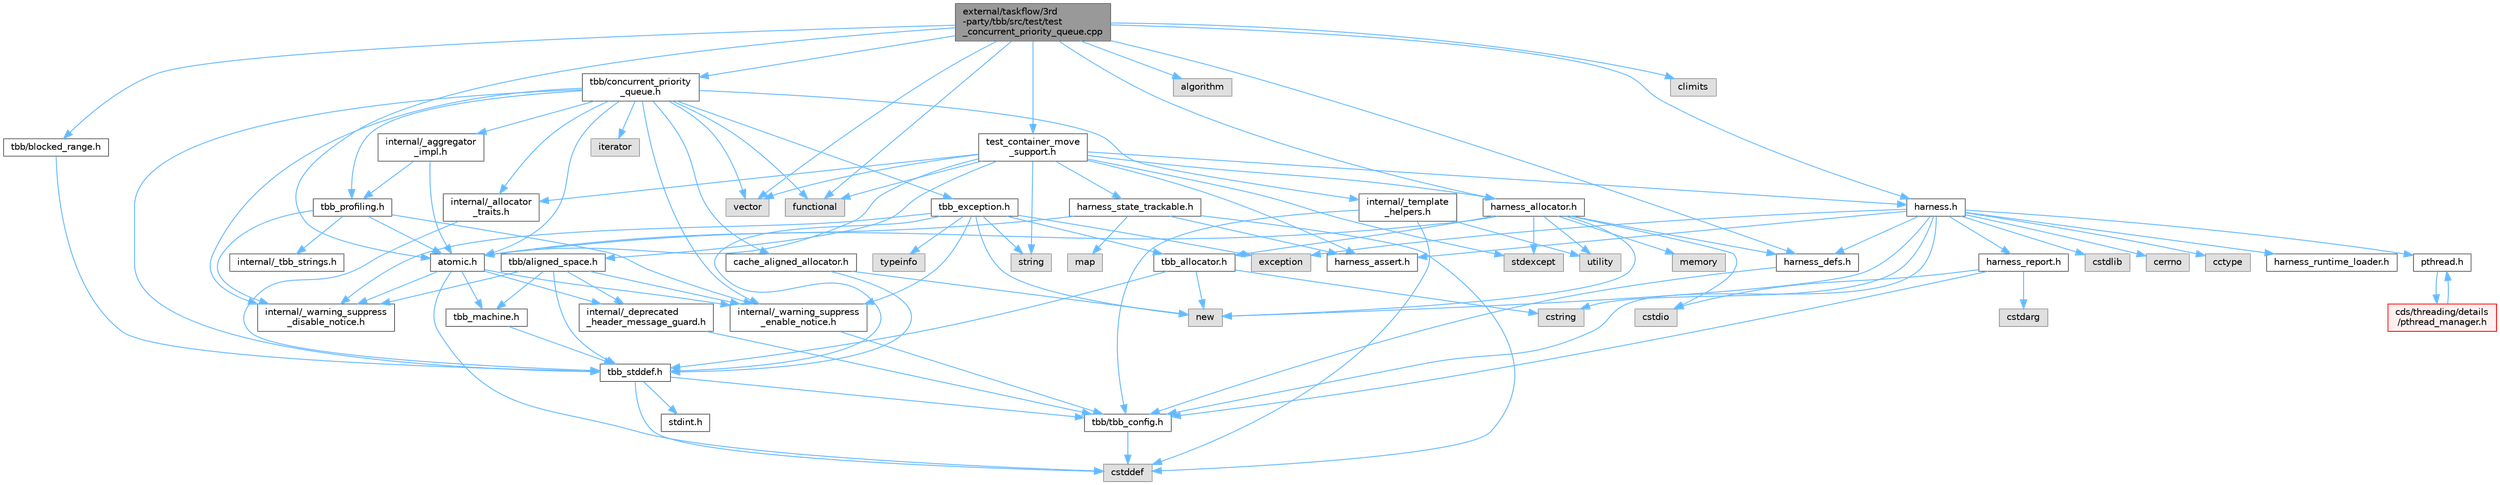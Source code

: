 digraph "external/taskflow/3rd-party/tbb/src/test/test_concurrent_priority_queue.cpp"
{
 // LATEX_PDF_SIZE
  bgcolor="transparent";
  edge [fontname=Helvetica,fontsize=10,labelfontname=Helvetica,labelfontsize=10];
  node [fontname=Helvetica,fontsize=10,shape=box,height=0.2,width=0.4];
  Node1 [id="Node000001",label="external/taskflow/3rd\l-party/tbb/src/test/test\l_concurrent_priority_queue.cpp",height=0.2,width=0.4,color="gray40", fillcolor="grey60", style="filled", fontcolor="black",tooltip=" "];
  Node1 -> Node2 [id="edge107_Node000001_Node000002",color="steelblue1",style="solid",tooltip=" "];
  Node2 [id="Node000002",label="harness_defs.h",height=0.2,width=0.4,color="grey40", fillcolor="white", style="filled",URL="$harness__defs_8h.html",tooltip=" "];
  Node2 -> Node3 [id="edge108_Node000002_Node000003",color="steelblue1",style="solid",tooltip=" "];
  Node3 [id="Node000003",label="tbb/tbb_config.h",height=0.2,width=0.4,color="grey40", fillcolor="white", style="filled",URL="$tbb__config_8h.html",tooltip=" "];
  Node3 -> Node4 [id="edge109_Node000003_Node000004",color="steelblue1",style="solid",tooltip=" "];
  Node4 [id="Node000004",label="cstddef",height=0.2,width=0.4,color="grey60", fillcolor="#E0E0E0", style="filled",tooltip=" "];
  Node1 -> Node5 [id="edge110_Node000001_Node000005",color="steelblue1",style="solid",tooltip=" "];
  Node5 [id="Node000005",label="tbb/concurrent_priority\l_queue.h",height=0.2,width=0.4,color="grey40", fillcolor="white", style="filled",URL="$concurrent__priority__queue_8h.html",tooltip=" "];
  Node5 -> Node6 [id="edge111_Node000005_Node000006",color="steelblue1",style="solid",tooltip=" "];
  Node6 [id="Node000006",label="internal/_warning_suppress\l_enable_notice.h",height=0.2,width=0.4,color="grey40", fillcolor="white", style="filled",URL="$__warning__suppress__enable__notice_8h.html",tooltip=" "];
  Node6 -> Node3 [id="edge112_Node000006_Node000003",color="steelblue1",style="solid",tooltip=" "];
  Node5 -> Node7 [id="edge113_Node000005_Node000007",color="steelblue1",style="solid",tooltip=" "];
  Node7 [id="Node000007",label="atomic.h",height=0.2,width=0.4,color="grey40", fillcolor="white", style="filled",URL="$external_2taskflow_23rd-party_2tbb_2include_2tbb_2atomic_8h.html",tooltip=" "];
  Node7 -> Node8 [id="edge114_Node000007_Node000008",color="steelblue1",style="solid",tooltip=" "];
  Node8 [id="Node000008",label="internal/_deprecated\l_header_message_guard.h",height=0.2,width=0.4,color="grey40", fillcolor="white", style="filled",URL="$__deprecated__header__message__guard_8h.html",tooltip=" "];
  Node8 -> Node3 [id="edge115_Node000008_Node000003",color="steelblue1",style="solid",tooltip=" "];
  Node7 -> Node6 [id="edge116_Node000007_Node000006",color="steelblue1",style="solid",tooltip=" "];
  Node7 -> Node4 [id="edge117_Node000007_Node000004",color="steelblue1",style="solid",tooltip=" "];
  Node7 -> Node9 [id="edge118_Node000007_Node000009",color="steelblue1",style="solid",tooltip=" "];
  Node9 [id="Node000009",label="tbb_machine.h",height=0.2,width=0.4,color="grey40", fillcolor="white", style="filled",URL="$tbb__machine_8h.html",tooltip=" "];
  Node9 -> Node10 [id="edge119_Node000009_Node000010",color="steelblue1",style="solid",tooltip=" "];
  Node10 [id="Node000010",label="tbb_stddef.h",height=0.2,width=0.4,color="grey40", fillcolor="white", style="filled",URL="$tbb__stddef_8h.html",tooltip=" "];
  Node10 -> Node3 [id="edge120_Node000010_Node000003",color="steelblue1",style="solid",tooltip=" "];
  Node10 -> Node4 [id="edge121_Node000010_Node000004",color="steelblue1",style="solid",tooltip=" "];
  Node10 -> Node11 [id="edge122_Node000010_Node000011",color="steelblue1",style="solid",tooltip=" "];
  Node11 [id="Node000011",label="stdint.h",height=0.2,width=0.4,color="grey40", fillcolor="white", style="filled",URL="$stdint_8h.html",tooltip=" "];
  Node7 -> Node12 [id="edge123_Node000007_Node000012",color="steelblue1",style="solid",tooltip=" "];
  Node12 [id="Node000012",label="internal/_warning_suppress\l_disable_notice.h",height=0.2,width=0.4,color="grey40", fillcolor="white", style="filled",URL="$__warning__suppress__disable__notice_8h.html",tooltip=" "];
  Node5 -> Node13 [id="edge124_Node000005_Node000013",color="steelblue1",style="solid",tooltip=" "];
  Node13 [id="Node000013",label="cache_aligned_allocator.h",height=0.2,width=0.4,color="grey40", fillcolor="white", style="filled",URL="$cache__aligned__allocator_8h.html",tooltip=" "];
  Node13 -> Node14 [id="edge125_Node000013_Node000014",color="steelblue1",style="solid",tooltip=" "];
  Node14 [id="Node000014",label="new",height=0.2,width=0.4,color="grey60", fillcolor="#E0E0E0", style="filled",tooltip=" "];
  Node13 -> Node10 [id="edge126_Node000013_Node000010",color="steelblue1",style="solid",tooltip=" "];
  Node5 -> Node15 [id="edge127_Node000005_Node000015",color="steelblue1",style="solid",tooltip=" "];
  Node15 [id="Node000015",label="tbb_exception.h",height=0.2,width=0.4,color="grey40", fillcolor="white", style="filled",URL="$tbb__exception_8h.html",tooltip=" "];
  Node15 -> Node6 [id="edge128_Node000015_Node000006",color="steelblue1",style="solid",tooltip=" "];
  Node15 -> Node10 [id="edge129_Node000015_Node000010",color="steelblue1",style="solid",tooltip=" "];
  Node15 -> Node16 [id="edge130_Node000015_Node000016",color="steelblue1",style="solid",tooltip=" "];
  Node16 [id="Node000016",label="exception",height=0.2,width=0.4,color="grey60", fillcolor="#E0E0E0", style="filled",tooltip=" "];
  Node15 -> Node14 [id="edge131_Node000015_Node000014",color="steelblue1",style="solid",tooltip=" "];
  Node15 -> Node17 [id="edge132_Node000015_Node000017",color="steelblue1",style="solid",tooltip=" "];
  Node17 [id="Node000017",label="string",height=0.2,width=0.4,color="grey60", fillcolor="#E0E0E0", style="filled",tooltip=" "];
  Node15 -> Node18 [id="edge133_Node000015_Node000018",color="steelblue1",style="solid",tooltip=" "];
  Node18 [id="Node000018",label="tbb_allocator.h",height=0.2,width=0.4,color="grey40", fillcolor="white", style="filled",URL="$tbb__allocator_8h.html",tooltip=" "];
  Node18 -> Node10 [id="edge134_Node000018_Node000010",color="steelblue1",style="solid",tooltip=" "];
  Node18 -> Node14 [id="edge135_Node000018_Node000014",color="steelblue1",style="solid",tooltip=" "];
  Node18 -> Node19 [id="edge136_Node000018_Node000019",color="steelblue1",style="solid",tooltip=" "];
  Node19 [id="Node000019",label="cstring",height=0.2,width=0.4,color="grey60", fillcolor="#E0E0E0", style="filled",tooltip=" "];
  Node15 -> Node20 [id="edge137_Node000015_Node000020",color="steelblue1",style="solid",tooltip=" "];
  Node20 [id="Node000020",label="typeinfo",height=0.2,width=0.4,color="grey60", fillcolor="#E0E0E0", style="filled",tooltip=" "];
  Node15 -> Node12 [id="edge138_Node000015_Node000012",color="steelblue1",style="solid",tooltip=" "];
  Node5 -> Node10 [id="edge139_Node000005_Node000010",color="steelblue1",style="solid",tooltip=" "];
  Node5 -> Node21 [id="edge140_Node000005_Node000021",color="steelblue1",style="solid",tooltip=" "];
  Node21 [id="Node000021",label="tbb_profiling.h",height=0.2,width=0.4,color="grey40", fillcolor="white", style="filled",URL="$tbb__profiling_8h.html",tooltip=" "];
  Node21 -> Node6 [id="edge141_Node000021_Node000006",color="steelblue1",style="solid",tooltip=" "];
  Node21 -> Node22 [id="edge142_Node000021_Node000022",color="steelblue1",style="solid",tooltip=" "];
  Node22 [id="Node000022",label="internal/_tbb_strings.h",height=0.2,width=0.4,color="grey40", fillcolor="white", style="filled",URL="$__tbb__strings_8h.html",tooltip=" "];
  Node21 -> Node7 [id="edge143_Node000021_Node000007",color="steelblue1",style="solid",tooltip=" "];
  Node21 -> Node12 [id="edge144_Node000021_Node000012",color="steelblue1",style="solid",tooltip=" "];
  Node5 -> Node23 [id="edge145_Node000005_Node000023",color="steelblue1",style="solid",tooltip=" "];
  Node23 [id="Node000023",label="internal/_aggregator\l_impl.h",height=0.2,width=0.4,color="grey40", fillcolor="white", style="filled",URL="$__aggregator__impl_8h.html",tooltip=" "];
  Node23 -> Node7 [id="edge146_Node000023_Node000007",color="steelblue1",style="solid",tooltip=" "];
  Node23 -> Node21 [id="edge147_Node000023_Node000021",color="steelblue1",style="solid",tooltip=" "];
  Node5 -> Node24 [id="edge148_Node000005_Node000024",color="steelblue1",style="solid",tooltip=" "];
  Node24 [id="Node000024",label="internal/_template\l_helpers.h",height=0.2,width=0.4,color="grey40", fillcolor="white", style="filled",URL="$__template__helpers_8h.html",tooltip=" "];
  Node24 -> Node25 [id="edge149_Node000024_Node000025",color="steelblue1",style="solid",tooltip=" "];
  Node25 [id="Node000025",label="utility",height=0.2,width=0.4,color="grey60", fillcolor="#E0E0E0", style="filled",tooltip=" "];
  Node24 -> Node4 [id="edge150_Node000024_Node000004",color="steelblue1",style="solid",tooltip=" "];
  Node24 -> Node3 [id="edge151_Node000024_Node000003",color="steelblue1",style="solid",tooltip=" "];
  Node5 -> Node26 [id="edge152_Node000005_Node000026",color="steelblue1",style="solid",tooltip=" "];
  Node26 [id="Node000026",label="internal/_allocator\l_traits.h",height=0.2,width=0.4,color="grey40", fillcolor="white", style="filled",URL="$__allocator__traits_8h.html",tooltip=" "];
  Node26 -> Node10 [id="edge153_Node000026_Node000010",color="steelblue1",style="solid",tooltip=" "];
  Node5 -> Node27 [id="edge154_Node000005_Node000027",color="steelblue1",style="solid",tooltip=" "];
  Node27 [id="Node000027",label="vector",height=0.2,width=0.4,color="grey60", fillcolor="#E0E0E0", style="filled",tooltip=" "];
  Node5 -> Node28 [id="edge155_Node000005_Node000028",color="steelblue1",style="solid",tooltip=" "];
  Node28 [id="Node000028",label="iterator",height=0.2,width=0.4,color="grey60", fillcolor="#E0E0E0", style="filled",tooltip=" "];
  Node5 -> Node29 [id="edge156_Node000005_Node000029",color="steelblue1",style="solid",tooltip=" "];
  Node29 [id="Node000029",label="functional",height=0.2,width=0.4,color="grey60", fillcolor="#E0E0E0", style="filled",tooltip=" "];
  Node5 -> Node12 [id="edge157_Node000005_Node000012",color="steelblue1",style="solid",tooltip=" "];
  Node1 -> Node7 [id="edge158_Node000001_Node000007",color="steelblue1",style="solid",tooltip=" "];
  Node1 -> Node30 [id="edge159_Node000001_Node000030",color="steelblue1",style="solid",tooltip=" "];
  Node30 [id="Node000030",label="tbb/blocked_range.h",height=0.2,width=0.4,color="grey40", fillcolor="white", style="filled",URL="$blocked__range_8h.html",tooltip=" "];
  Node30 -> Node10 [id="edge160_Node000030_Node000010",color="steelblue1",style="solid",tooltip=" "];
  Node1 -> Node31 [id="edge161_Node000001_Node000031",color="steelblue1",style="solid",tooltip=" "];
  Node31 [id="Node000031",label="harness.h",height=0.2,width=0.4,color="grey40", fillcolor="white", style="filled",URL="$harness_8h.html",tooltip=" "];
  Node31 -> Node3 [id="edge162_Node000031_Node000003",color="steelblue1",style="solid",tooltip=" "];
  Node31 -> Node2 [id="edge163_Node000031_Node000002",color="steelblue1",style="solid",tooltip=" "];
  Node31 -> Node32 [id="edge164_Node000031_Node000032",color="steelblue1",style="solid",tooltip=" "];
  Node32 [id="Node000032",label="cstdlib",height=0.2,width=0.4,color="grey60", fillcolor="#E0E0E0", style="filled",tooltip=" "];
  Node31 -> Node19 [id="edge165_Node000031_Node000019",color="steelblue1",style="solid",tooltip=" "];
  Node31 -> Node33 [id="edge166_Node000031_Node000033",color="steelblue1",style="solid",tooltip=" "];
  Node33 [id="Node000033",label="cerrno",height=0.2,width=0.4,color="grey60", fillcolor="#E0E0E0", style="filled",tooltip=" "];
  Node31 -> Node34 [id="edge167_Node000031_Node000034",color="steelblue1",style="solid",tooltip=" "];
  Node34 [id="Node000034",label="cctype",height=0.2,width=0.4,color="grey60", fillcolor="#E0E0E0", style="filled",tooltip=" "];
  Node31 -> Node14 [id="edge168_Node000031_Node000014",color="steelblue1",style="solid",tooltip=" "];
  Node31 -> Node35 [id="edge169_Node000031_Node000035",color="steelblue1",style="solid",tooltip=" "];
  Node35 [id="Node000035",label="pthread.h",height=0.2,width=0.4,color="grey40", fillcolor="white", style="filled",URL="$pthread_8h.html",tooltip=" "];
  Node35 -> Node36 [id="edge170_Node000035_Node000036",color="steelblue1",style="solid",tooltip=" "];
  Node36 [id="Node000036",label="cds/threading/details\l/pthread_manager.h",height=0.2,width=0.4,color="red", fillcolor="#FFF0F0", style="filled",URL="$pthread__manager_8h.html",tooltip=" "];
  Node36 -> Node35 [id="edge171_Node000036_Node000035",color="steelblue1",style="solid",tooltip=" "];
  Node31 -> Node78 [id="edge172_Node000031_Node000078",color="steelblue1",style="solid",tooltip=" "];
  Node78 [id="Node000078",label="harness_runtime_loader.h",height=0.2,width=0.4,color="grey40", fillcolor="white", style="filled",URL="$harness__runtime__loader_8h.html",tooltip=" "];
  Node31 -> Node79 [id="edge173_Node000031_Node000079",color="steelblue1",style="solid",tooltip=" "];
  Node79 [id="Node000079",label="harness_report.h",height=0.2,width=0.4,color="grey40", fillcolor="white", style="filled",URL="$harness__report_8h.html",tooltip=" "];
  Node79 -> Node80 [id="edge174_Node000079_Node000080",color="steelblue1",style="solid",tooltip=" "];
  Node80 [id="Node000080",label="cstdio",height=0.2,width=0.4,color="grey60", fillcolor="#E0E0E0", style="filled",tooltip=" "];
  Node79 -> Node81 [id="edge175_Node000079_Node000081",color="steelblue1",style="solid",tooltip=" "];
  Node81 [id="Node000081",label="cstdarg",height=0.2,width=0.4,color="grey60", fillcolor="#E0E0E0", style="filled",tooltip=" "];
  Node79 -> Node3 [id="edge176_Node000079_Node000003",color="steelblue1",style="solid",tooltip=" "];
  Node31 -> Node16 [id="edge177_Node000031_Node000016",color="steelblue1",style="solid",tooltip=" "];
  Node31 -> Node82 [id="edge178_Node000031_Node000082",color="steelblue1",style="solid",tooltip=" "];
  Node82 [id="Node000082",label="harness_assert.h",height=0.2,width=0.4,color="grey40", fillcolor="white", style="filled",URL="$harness__assert_8h.html",tooltip=" "];
  Node1 -> Node29 [id="edge179_Node000001_Node000029",color="steelblue1",style="solid",tooltip=" "];
  Node1 -> Node83 [id="edge180_Node000001_Node000083",color="steelblue1",style="solid",tooltip=" "];
  Node83 [id="Node000083",label="algorithm",height=0.2,width=0.4,color="grey60", fillcolor="#E0E0E0", style="filled",tooltip=" "];
  Node1 -> Node84 [id="edge181_Node000001_Node000084",color="steelblue1",style="solid",tooltip=" "];
  Node84 [id="Node000084",label="harness_allocator.h",height=0.2,width=0.4,color="grey40", fillcolor="white", style="filled",URL="$harness__allocator_8h.html",tooltip=" "];
  Node84 -> Node2 [id="edge182_Node000084_Node000002",color="steelblue1",style="solid",tooltip=" "];
  Node84 -> Node49 [id="edge183_Node000084_Node000049",color="steelblue1",style="solid",tooltip=" "];
  Node49 [id="Node000049",label="memory",height=0.2,width=0.4,color="grey60", fillcolor="#E0E0E0", style="filled",tooltip=" "];
  Node84 -> Node14 [id="edge184_Node000084_Node000014",color="steelblue1",style="solid",tooltip=" "];
  Node84 -> Node80 [id="edge185_Node000084_Node000080",color="steelblue1",style="solid",tooltip=" "];
  Node84 -> Node48 [id="edge186_Node000084_Node000048",color="steelblue1",style="solid",tooltip=" "];
  Node48 [id="Node000048",label="stdexcept",height=0.2,width=0.4,color="grey60", fillcolor="#E0E0E0", style="filled",tooltip=" "];
  Node84 -> Node25 [id="edge187_Node000084_Node000025",color="steelblue1",style="solid",tooltip=" "];
  Node84 -> Node7 [id="edge188_Node000084_Node000007",color="steelblue1",style="solid",tooltip=" "];
  Node84 -> Node18 [id="edge189_Node000084_Node000018",color="steelblue1",style="solid",tooltip=" "];
  Node1 -> Node27 [id="edge190_Node000001_Node000027",color="steelblue1",style="solid",tooltip=" "];
  Node1 -> Node85 [id="edge191_Node000001_Node000085",color="steelblue1",style="solid",tooltip=" "];
  Node85 [id="Node000085",label="test_container_move\l_support.h",height=0.2,width=0.4,color="grey40", fillcolor="white", style="filled",URL="$test__container__move__support_8h.html",tooltip=" "];
  Node85 -> Node31 [id="edge192_Node000085_Node000031",color="steelblue1",style="solid",tooltip=" "];
  Node85 -> Node82 [id="edge193_Node000085_Node000082",color="steelblue1",style="solid",tooltip=" "];
  Node85 -> Node84 [id="edge194_Node000085_Node000084",color="steelblue1",style="solid",tooltip=" "];
  Node85 -> Node86 [id="edge195_Node000085_Node000086",color="steelblue1",style="solid",tooltip=" "];
  Node86 [id="Node000086",label="harness_state_trackable.h",height=0.2,width=0.4,color="grey40", fillcolor="white", style="filled",URL="$harness__state__trackable_8h.html",tooltip=" "];
  Node86 -> Node4 [id="edge196_Node000086_Node000004",color="steelblue1",style="solid",tooltip=" "];
  Node86 -> Node87 [id="edge197_Node000086_Node000087",color="steelblue1",style="solid",tooltip=" "];
  Node87 [id="Node000087",label="map",height=0.2,width=0.4,color="grey60", fillcolor="#E0E0E0", style="filled",tooltip=" "];
  Node86 -> Node7 [id="edge198_Node000086_Node000007",color="steelblue1",style="solid",tooltip=" "];
  Node86 -> Node82 [id="edge199_Node000086_Node000082",color="steelblue1",style="solid",tooltip=" "];
  Node85 -> Node7 [id="edge200_Node000085_Node000007",color="steelblue1",style="solid",tooltip=" "];
  Node85 -> Node88 [id="edge201_Node000085_Node000088",color="steelblue1",style="solid",tooltip=" "];
  Node88 [id="Node000088",label="tbb/aligned_space.h",height=0.2,width=0.4,color="grey40", fillcolor="white", style="filled",URL="$aligned__space_8h.html",tooltip=" "];
  Node88 -> Node8 [id="edge202_Node000088_Node000008",color="steelblue1",style="solid",tooltip=" "];
  Node88 -> Node6 [id="edge203_Node000088_Node000006",color="steelblue1",style="solid",tooltip=" "];
  Node88 -> Node10 [id="edge204_Node000088_Node000010",color="steelblue1",style="solid",tooltip=" "];
  Node88 -> Node9 [id="edge205_Node000088_Node000009",color="steelblue1",style="solid",tooltip=" "];
  Node88 -> Node12 [id="edge206_Node000088_Node000012",color="steelblue1",style="solid",tooltip=" "];
  Node85 -> Node26 [id="edge207_Node000085_Node000026",color="steelblue1",style="solid",tooltip=" "];
  Node85 -> Node48 [id="edge208_Node000085_Node000048",color="steelblue1",style="solid",tooltip=" "];
  Node85 -> Node17 [id="edge209_Node000085_Node000017",color="steelblue1",style="solid",tooltip=" "];
  Node85 -> Node29 [id="edge210_Node000085_Node000029",color="steelblue1",style="solid",tooltip=" "];
  Node85 -> Node27 [id="edge211_Node000085_Node000027",color="steelblue1",style="solid",tooltip=" "];
  Node1 -> Node89 [id="edge212_Node000001_Node000089",color="steelblue1",style="solid",tooltip=" "];
  Node89 [id="Node000089",label="climits",height=0.2,width=0.4,color="grey60", fillcolor="#E0E0E0", style="filled",tooltip=" "];
}
